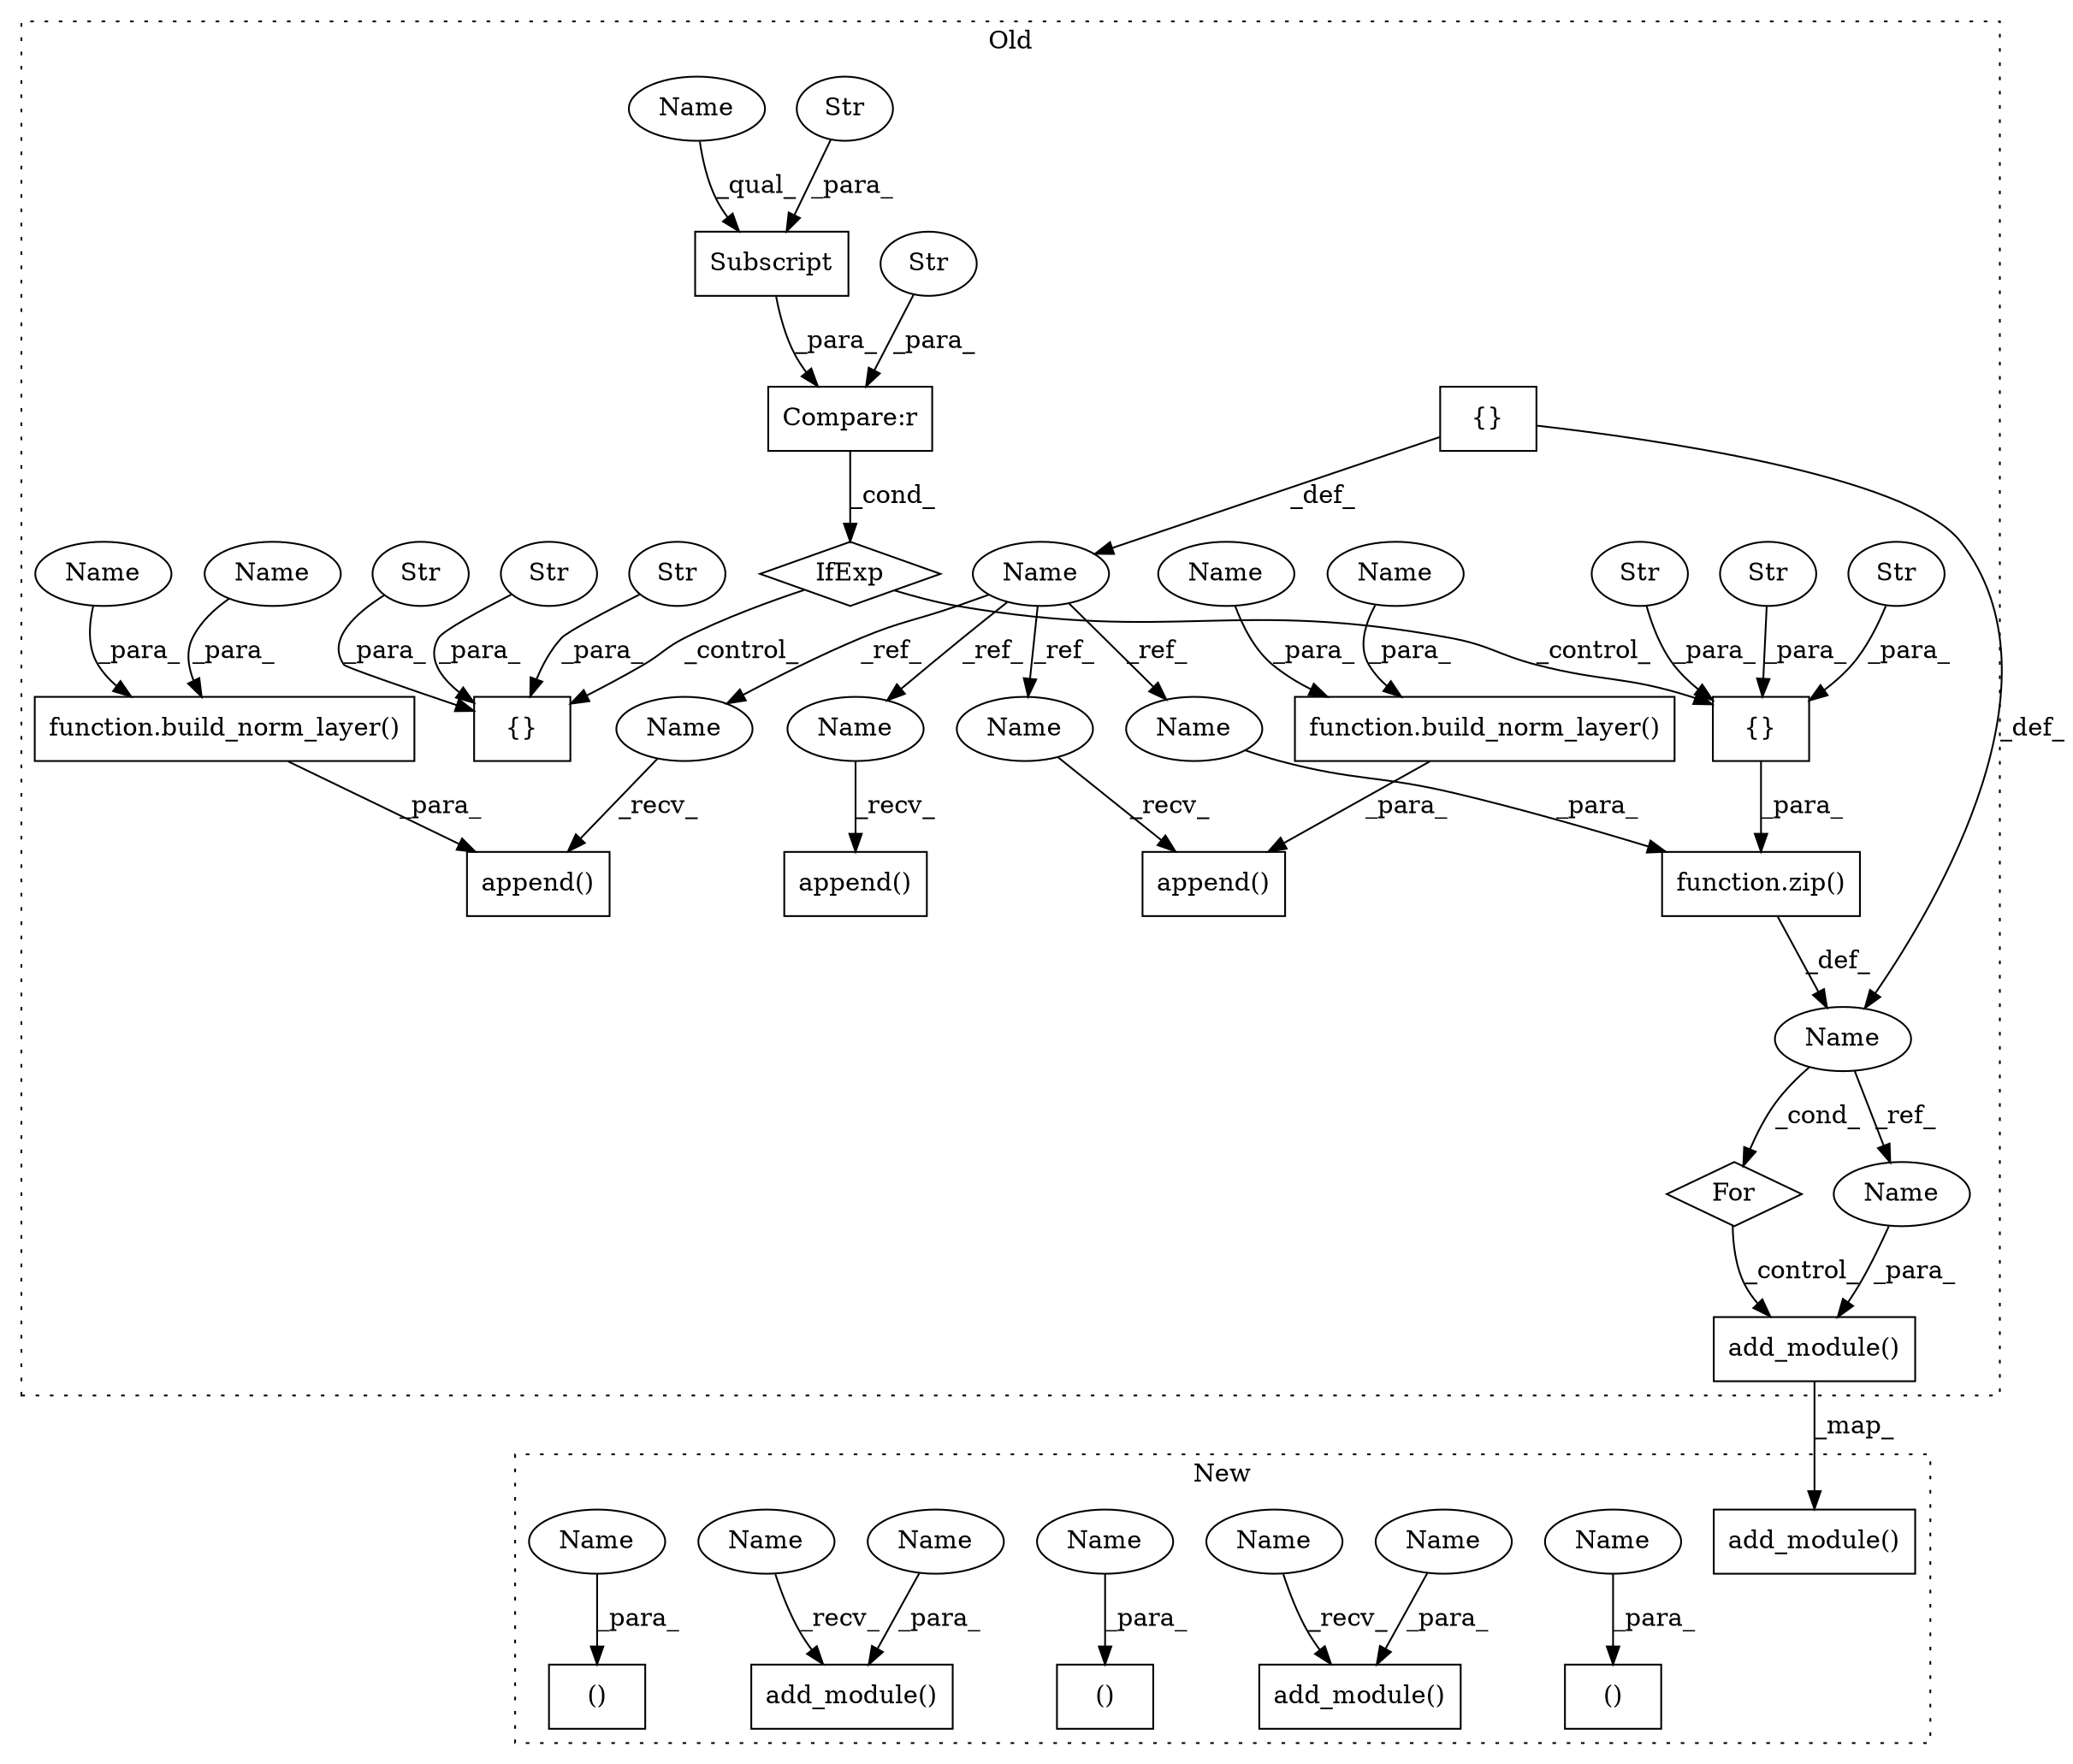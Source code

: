 digraph G {
subgraph cluster0 {
1 [label="For" a="107" s="3529,3581" l="4,14" shape="diamond"];
3 [label="function.zip()" a="75" s="3548,3580" l="4,1" shape="box"];
4 [label="{}" a="59" s="3498,3518" l="1,0" shape="box"];
5 [label="Str" a="66" s="3513" l="5" shape="ellipse"];
6 [label="{}" a="59" s="3178,3178" l="2,1" shape="box"];
7 [label="Compare:r" a="40" s="3440" l="25" shape="box"];
8 [label="Str" a="66" s="3461" l="4" shape="ellipse"];
9 [label="Str" a="66" s="3506" l="5" shape="ellipse"];
10 [label="Subscript" a="63" s="3440,0" l="17,0" shape="box"];
11 [label="Str" a="66" s="3450" l="6" shape="ellipse"];
12 [label="{}" a="59" s="3415,3435" l="1,0" shape="box"];
13 [label="Str" a="66" s="3416" l="5" shape="ellipse"];
14 [label="Str" a="66" s="3430" l="5" shape="ellipse"];
15 [label="IfExp" a="51" s="3436,3465" l="4,33" shape="diamond"];
16 [label="function.build_norm_layer()" a="75" s="3272,3306" l="17,1" shape="box"];
18 [label="add_module()" a="75" s="3595,3622" l="16,1" shape="box"];
19 [label="function.build_norm_layer()" a="75" s="3208,3242" l="17,1" shape="box"];
20 [label="append()" a="75" s="3189,3243" l="19,1" shape="box"];
21 [label="Name" a="87" s="3539" l="5" shape="ellipse"];
22 [label="append()" a="75" s="3253,3307" l="19,1" shape="box"];
23 [label="Name" a="87" s="3164" l="11" shape="ellipse"];
26 [label="Str" a="66" s="3499" l="5" shape="ellipse"];
27 [label="Str" a="66" s="3423" l="5" shape="ellipse"];
28 [label="append()" a="75" s="3317,3386" l="19,1" shape="box"];
31 [label="Name" a="87" s="3317" l="11" shape="ellipse"];
32 [label="Name" a="87" s="3189" l="11" shape="ellipse"];
33 [label="Name" a="87" s="3253" l="11" shape="ellipse"];
34 [label="Name" a="87" s="3569" l="11" shape="ellipse"];
35 [label="Name" a="87" s="3440" l="9" shape="ellipse"];
36 [label="Name" a="87" s="3289" l="9" shape="ellipse"];
37 [label="Name" a="87" s="3225" l="9" shape="ellipse"];
40 [label="Name" a="87" s="3236" l="6" shape="ellipse"];
41 [label="Name" a="87" s="3300" l="6" shape="ellipse"];
44 [label="Name" a="87" s="3617" l="5" shape="ellipse"];
label = "Old";
style="dotted";
}
subgraph cluster1 {
2 [label="()" a="54" s="3137" l="7" shape="box"];
17 [label="add_module()" a="75" s="3412,3445" l="16,1" shape="box"];
24 [label="add_module()" a="75" s="3455,3488" l="16,1" shape="box"];
25 [label="()" a="54" s="3212" l="7" shape="box"];
29 [label="add_module()" a="75" s="3498,3531" l="16,1" shape="box"];
30 [label="()" a="54" s="3287" l="7" shape="box"];
38 [label="Name" a="87" s="3483" l="5" shape="ellipse"];
39 [label="Name" a="87" s="3214" l="5" shape="ellipse"];
42 [label="Name" a="87" s="3289" l="5" shape="ellipse"];
43 [label="Name" a="87" s="3526" l="5" shape="ellipse"];
45 [label="Name" a="87" s="3455" l="4" shape="ellipse"];
46 [label="Name" a="87" s="3498" l="4" shape="ellipse"];
47 [label="Name" a="87" s="3139" l="5" shape="ellipse"];
label = "New";
style="dotted";
}
1 -> 18 [label="_control_"];
3 -> 21 [label="_def_"];
4 -> 3 [label="_para_"];
5 -> 4 [label="_para_"];
6 -> 21 [label="_def_"];
6 -> 23 [label="_def_"];
7 -> 15 [label="_cond_"];
8 -> 7 [label="_para_"];
9 -> 4 [label="_para_"];
10 -> 7 [label="_para_"];
11 -> 10 [label="_para_"];
13 -> 12 [label="_para_"];
14 -> 12 [label="_para_"];
15 -> 4 [label="_control_"];
15 -> 12 [label="_control_"];
16 -> 22 [label="_para_"];
18 -> 17 [label="_map_"];
19 -> 20 [label="_para_"];
21 -> 1 [label="_cond_"];
21 -> 44 [label="_ref_"];
23 -> 31 [label="_ref_"];
23 -> 34 [label="_ref_"];
23 -> 33 [label="_ref_"];
23 -> 32 [label="_ref_"];
26 -> 4 [label="_para_"];
27 -> 12 [label="_para_"];
31 -> 28 [label="_recv_"];
32 -> 20 [label="_recv_"];
33 -> 22 [label="_recv_"];
34 -> 3 [label="_para_"];
35 -> 10 [label="_qual_"];
36 -> 16 [label="_para_"];
37 -> 19 [label="_para_"];
38 -> 24 [label="_para_"];
39 -> 25 [label="_para_"];
40 -> 19 [label="_para_"];
41 -> 16 [label="_para_"];
42 -> 30 [label="_para_"];
43 -> 29 [label="_para_"];
44 -> 18 [label="_para_"];
45 -> 24 [label="_recv_"];
46 -> 29 [label="_recv_"];
47 -> 2 [label="_para_"];
}
